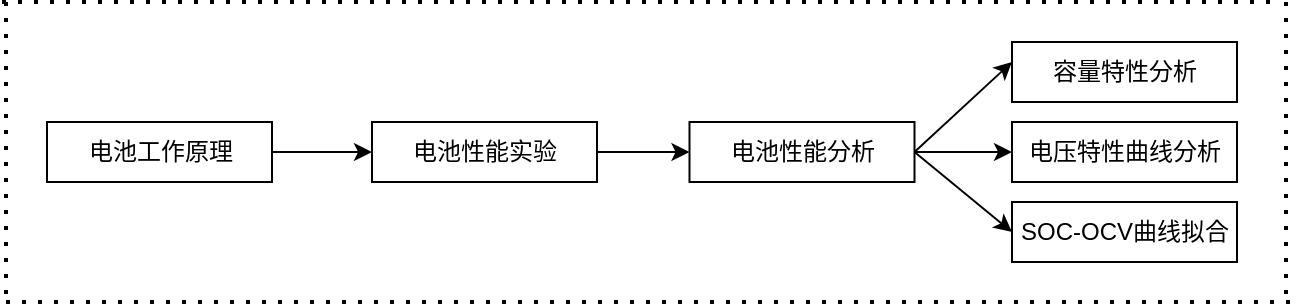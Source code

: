 <mxfile version="22.1.18" type="github">
  <diagram name="Page-1" id="mjMANnZP1bLLyK4KJlOx">
    <mxGraphModel dx="1533" dy="953" grid="1" gridSize="10" guides="1" tooltips="1" connect="1" arrows="1" fold="1" page="1" pageScale="1" pageWidth="827" pageHeight="1169" math="0" shadow="0">
      <root>
        <mxCell id="0" />
        <mxCell id="1" parent="0" />
        <mxCell id="utsJGFynIXkWQ6KnZSCp-1" value="" style="edgeStyle=orthogonalEdgeStyle;rounded=0;orthogonalLoop=1;jettySize=auto;html=1;" edge="1" parent="1" source="utsJGFynIXkWQ6KnZSCp-2" target="utsJGFynIXkWQ6KnZSCp-4">
          <mxGeometry relative="1" as="geometry" />
        </mxCell>
        <mxCell id="utsJGFynIXkWQ6KnZSCp-2" value="电池工作原理" style="rounded=0;whiteSpace=wrap;html=1;rotation=0;" vertex="1" parent="1">
          <mxGeometry x="120.5" y="290" width="112.5" height="30" as="geometry" />
        </mxCell>
        <mxCell id="utsJGFynIXkWQ6KnZSCp-3" value="" style="edgeStyle=orthogonalEdgeStyle;rounded=0;orthogonalLoop=1;jettySize=auto;html=1;" edge="1" parent="1" source="utsJGFynIXkWQ6KnZSCp-4" target="utsJGFynIXkWQ6KnZSCp-5">
          <mxGeometry relative="1" as="geometry" />
        </mxCell>
        <mxCell id="utsJGFynIXkWQ6KnZSCp-4" value="电池性能实验" style="rounded=0;whiteSpace=wrap;html=1;rotation=0;" vertex="1" parent="1">
          <mxGeometry x="283" y="290" width="112.5" height="30" as="geometry" />
        </mxCell>
        <mxCell id="utsJGFynIXkWQ6KnZSCp-5" value="电池性能分析" style="rounded=0;whiteSpace=wrap;html=1;rotation=0;" vertex="1" parent="1">
          <mxGeometry x="441.75" y="290" width="112.5" height="30" as="geometry" />
        </mxCell>
        <mxCell id="utsJGFynIXkWQ6KnZSCp-6" value="容量特性分析" style="rounded=0;whiteSpace=wrap;html=1;rotation=0;" vertex="1" parent="1">
          <mxGeometry x="603" y="250" width="112.5" height="30" as="geometry" />
        </mxCell>
        <mxCell id="utsJGFynIXkWQ6KnZSCp-7" value="电压特性曲线分析" style="rounded=0;whiteSpace=wrap;html=1;rotation=0;" vertex="1" parent="1">
          <mxGeometry x="603" y="290" width="112.5" height="30" as="geometry" />
        </mxCell>
        <mxCell id="utsJGFynIXkWQ6KnZSCp-8" value="SOC-OCV曲线拟合" style="rounded=0;whiteSpace=wrap;html=1;rotation=0;" vertex="1" parent="1">
          <mxGeometry x="603" y="330" width="112.5" height="30" as="geometry" />
        </mxCell>
        <mxCell id="utsJGFynIXkWQ6KnZSCp-9" value="" style="endArrow=classic;html=1;rounded=0;exitX=1;exitY=0.5;exitDx=0;exitDy=0;" edge="1" parent="1" source="utsJGFynIXkWQ6KnZSCp-5">
          <mxGeometry width="50" height="50" relative="1" as="geometry">
            <mxPoint x="553" y="310" as="sourcePoint" />
            <mxPoint x="603" y="260" as="targetPoint" />
          </mxGeometry>
        </mxCell>
        <mxCell id="utsJGFynIXkWQ6KnZSCp-10" value="" style="endArrow=classic;html=1;rounded=0;exitX=1;exitY=0.5;exitDx=0;exitDy=0;entryX=0;entryY=0.5;entryDx=0;entryDy=0;" edge="1" parent="1" source="utsJGFynIXkWQ6KnZSCp-5" target="utsJGFynIXkWQ6KnZSCp-7">
          <mxGeometry width="50" height="50" relative="1" as="geometry">
            <mxPoint x="564" y="315" as="sourcePoint" />
            <mxPoint x="613" y="270" as="targetPoint" />
          </mxGeometry>
        </mxCell>
        <mxCell id="utsJGFynIXkWQ6KnZSCp-11" value="" style="endArrow=classic;html=1;rounded=0;exitX=1;exitY=0.5;exitDx=0;exitDy=0;entryX=0;entryY=0.5;entryDx=0;entryDy=0;" edge="1" parent="1" source="utsJGFynIXkWQ6KnZSCp-5" target="utsJGFynIXkWQ6KnZSCp-8">
          <mxGeometry width="50" height="50" relative="1" as="geometry">
            <mxPoint x="574" y="325" as="sourcePoint" />
            <mxPoint x="623" y="280" as="targetPoint" />
          </mxGeometry>
        </mxCell>
        <mxCell id="utsJGFynIXkWQ6KnZSCp-12" value="" style="endArrow=none;dashed=1;html=1;dashPattern=1 3;strokeWidth=2;rounded=0;" edge="1" parent="1">
          <mxGeometry width="50" height="50" relative="1" as="geometry">
            <mxPoint x="98" y="230" as="sourcePoint" />
            <mxPoint x="738" y="230" as="targetPoint" />
          </mxGeometry>
        </mxCell>
        <mxCell id="utsJGFynIXkWQ6KnZSCp-13" value="" style="endArrow=none;dashed=1;html=1;dashPattern=1 3;strokeWidth=2;rounded=0;" edge="1" parent="1">
          <mxGeometry width="50" height="50" relative="1" as="geometry">
            <mxPoint x="100" y="380" as="sourcePoint" />
            <mxPoint x="748" y="380" as="targetPoint" />
          </mxGeometry>
        </mxCell>
        <mxCell id="utsJGFynIXkWQ6KnZSCp-14" value="" style="endArrow=none;dashed=1;html=1;dashPattern=1 3;strokeWidth=2;rounded=0;" edge="1" parent="1">
          <mxGeometry width="50" height="50" relative="1" as="geometry">
            <mxPoint x="100" y="230" as="sourcePoint" />
            <mxPoint x="100" y="380" as="targetPoint" />
          </mxGeometry>
        </mxCell>
        <mxCell id="utsJGFynIXkWQ6KnZSCp-15" value="" style="endArrow=none;dashed=1;html=1;dashPattern=1 3;strokeWidth=2;rounded=0;" edge="1" parent="1">
          <mxGeometry width="50" height="50" relative="1" as="geometry">
            <mxPoint x="740" y="230" as="sourcePoint" />
            <mxPoint x="740" y="380" as="targetPoint" />
          </mxGeometry>
        </mxCell>
      </root>
    </mxGraphModel>
  </diagram>
</mxfile>
